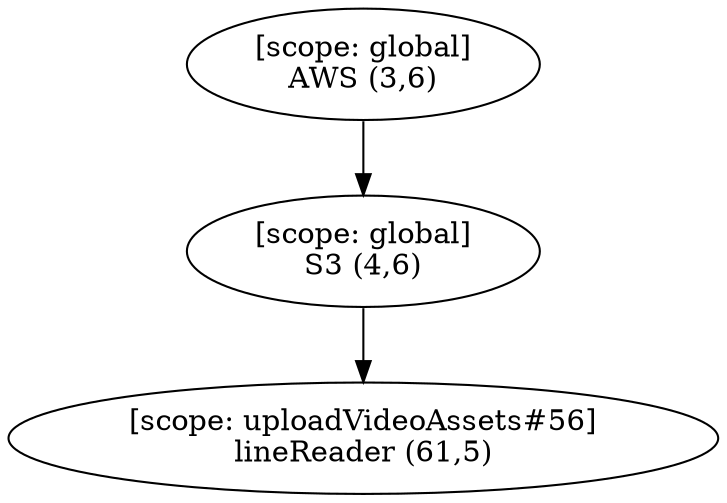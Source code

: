 digraph G {
  graph [ rankdir =TB ];
subgraph global {
  graph [ label = "Scope [global]" ];
  "[scope: global]
AWS (3,6)";
  "[scope: global]
S3 (4,6)";
}

subgraph uploadVideoAssets_56 {
  graph [ label = "Scope [uploadVideoAssets_56]" ];
  "[scope: uploadVideoAssets#56]
lineReader (61,5)";
}

  "[scope: global]
AWS (3,6)" -> "[scope: global]
S3 (4,6)";
  "[scope: global]
S3 (4,6)" -> "[scope: uploadVideoAssets#56]
lineReader (61,5)";
}
